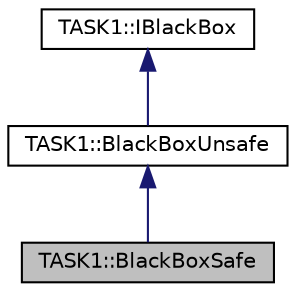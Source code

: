 digraph "TASK1::BlackBoxSafe"
{
 // LATEX_PDF_SIZE
  edge [fontname="Helvetica",fontsize="10",labelfontname="Helvetica",labelfontsize="10"];
  node [fontname="Helvetica",fontsize="10",shape=record];
  Node1 [label="TASK1::BlackBoxSafe",height=0.2,width=0.4,color="black", fillcolor="grey75", style="filled", fontcolor="black",tooltip="Implements a more safe password checker where only the password's checksum is stored."];
  Node2 -> Node1 [dir="back",color="midnightblue",fontsize="10",style="solid",fontname="Helvetica"];
  Node2 [label="TASK1::BlackBoxUnsafe",height=0.2,width=0.4,color="black", fillcolor="white", style="filled",URL="$d9/df4/classTASK1_1_1BlackBoxUnsafe.html",tooltip="Implements a unsafe password checker where the password is stored as plan text."];
  Node3 -> Node2 [dir="back",color="midnightblue",fontsize="10",style="solid",fontname="Helvetica"];
  Node3 [label="TASK1::IBlackBox",height=0.2,width=0.4,color="black", fillcolor="white", style="filled",URL="$de/d87/classTASK1_1_1IBlackBox.html",tooltip="Interface class for password check classes."];
}
